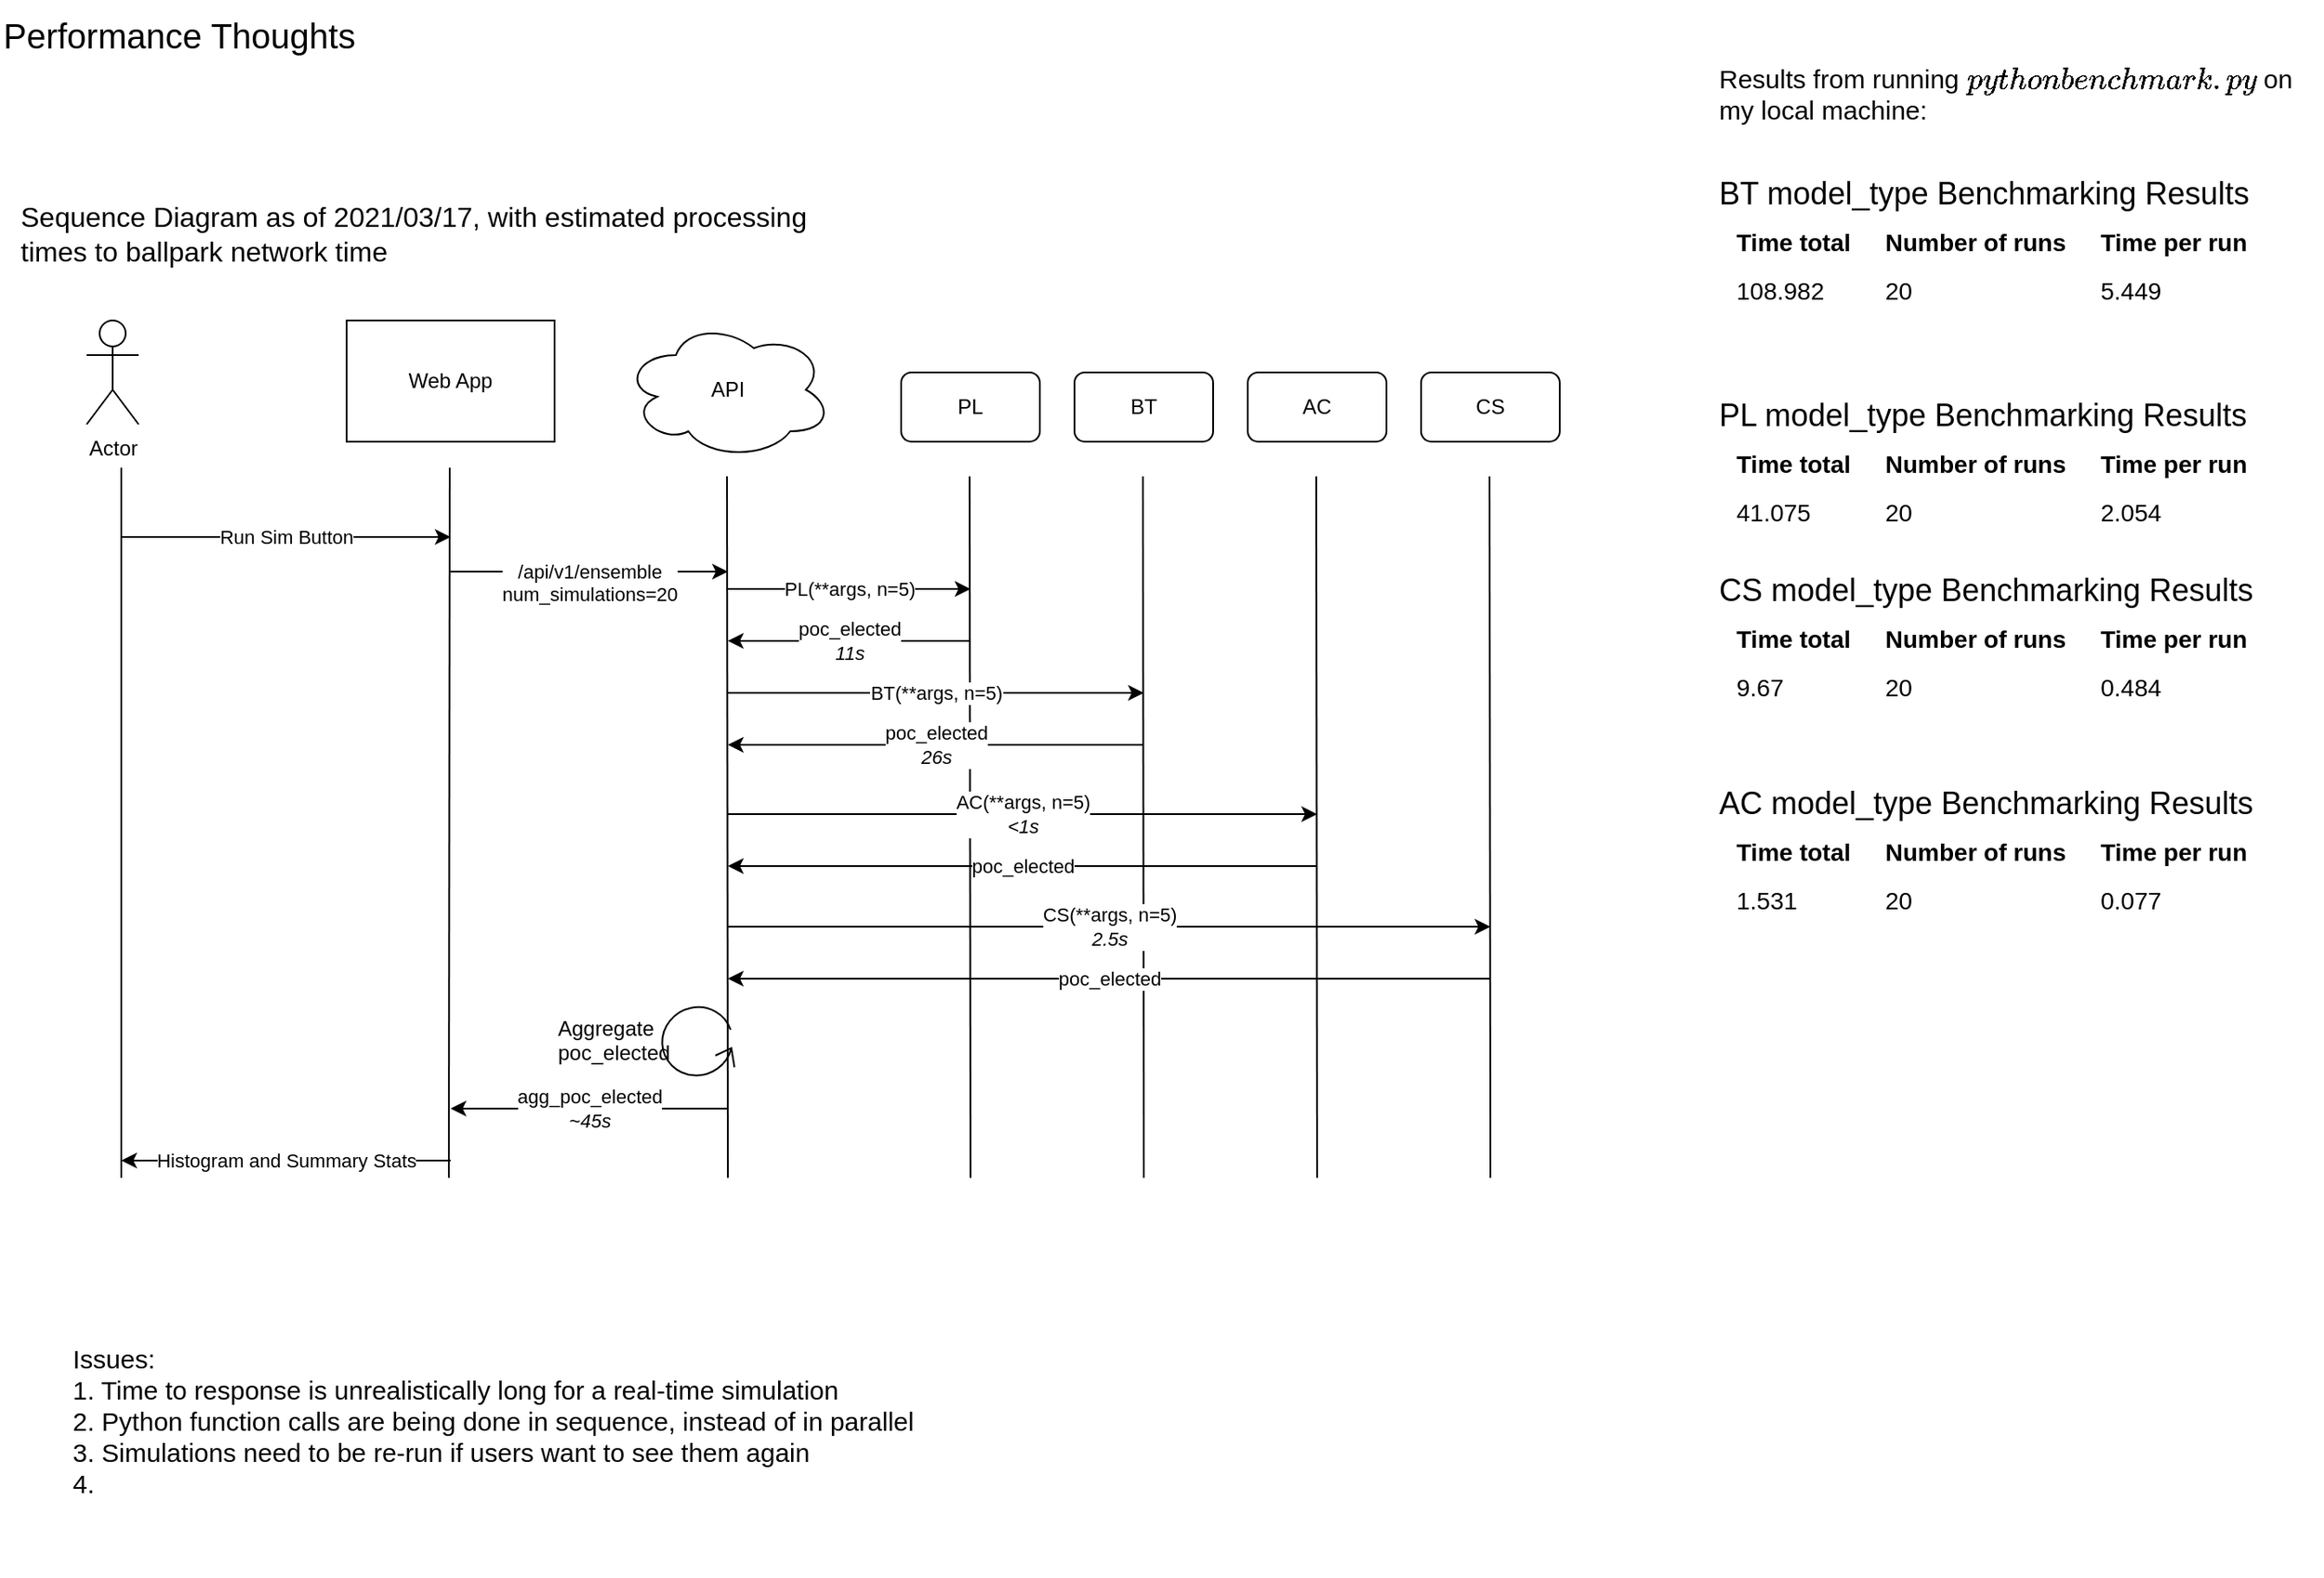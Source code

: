 <mxfile version="14.4.9" type="device"><diagram id="BfGgjkJQD-FcIwO2u69g" name="Page-1"><mxGraphModel dx="1892" dy="1196" grid="1" gridSize="10" guides="1" tooltips="1" connect="1" arrows="1" fold="1" page="1" pageScale="1" pageWidth="850" pageHeight="1100" math="0" shadow="0"><root><mxCell id="0"/><mxCell id="1" parent="0"/><mxCell id="lU4iHYDdZMFEC7F7Acj9-1" value="&lt;div style=&quot;font-size: 20px&quot; align=&quot;left&quot;&gt;&lt;font style=&quot;font-size: 20px&quot;&gt;Performance Thoughts&lt;br&gt;&lt;/font&gt;&lt;/div&gt;" style="text;html=1;strokeColor=none;fillColor=none;align=left;verticalAlign=middle;whiteSpace=wrap;rounded=0;" vertex="1" parent="1"><mxGeometry x="40" width="259" height="40" as="geometry"/></mxCell><mxCell id="lU4iHYDdZMFEC7F7Acj9-3" value="PL" style="rounded=1;whiteSpace=wrap;html=1;" vertex="1" parent="1"><mxGeometry x="560" y="215" width="80" height="40" as="geometry"/></mxCell><mxCell id="lU4iHYDdZMFEC7F7Acj9-4" value="AC" style="rounded=1;whiteSpace=wrap;html=1;" vertex="1" parent="1"><mxGeometry x="760" y="215" width="80" height="40" as="geometry"/></mxCell><mxCell id="lU4iHYDdZMFEC7F7Acj9-5" value="BT" style="rounded=1;whiteSpace=wrap;html=1;" vertex="1" parent="1"><mxGeometry x="660" y="215" width="80" height="40" as="geometry"/></mxCell><mxCell id="lU4iHYDdZMFEC7F7Acj9-6" value="CS" style="rounded=1;whiteSpace=wrap;html=1;" vertex="1" parent="1"><mxGeometry x="860" y="215" width="80" height="40" as="geometry"/></mxCell><mxCell id="lU4iHYDdZMFEC7F7Acj9-8" value="API " style="ellipse;shape=cloud;whiteSpace=wrap;html=1;" vertex="1" parent="1"><mxGeometry x="400" y="185" width="120" height="80" as="geometry"/></mxCell><mxCell id="lU4iHYDdZMFEC7F7Acj9-9" value="Actor" style="shape=umlActor;verticalLabelPosition=bottom;verticalAlign=top;html=1;outlineConnect=0;" vertex="1" parent="1"><mxGeometry x="90" y="185" width="30" height="60" as="geometry"/></mxCell><mxCell id="lU4iHYDdZMFEC7F7Acj9-10" value="Web App" style="rounded=0;whiteSpace=wrap;html=1;" vertex="1" parent="1"><mxGeometry x="240" y="185" width="120" height="70" as="geometry"/></mxCell><mxCell id="lU4iHYDdZMFEC7F7Acj9-11" value="&lt;div style=&quot;font-size: 16px&quot; align=&quot;left&quot;&gt;&lt;font style=&quot;font-size: 16px&quot;&gt;Sequence Diagram as of 2021/03/17, with estimated processing times to ballpark network time&lt;br&gt;&lt;/font&gt;&lt;/div&gt;" style="text;html=1;strokeColor=none;fillColor=none;align=left;verticalAlign=middle;whiteSpace=wrap;rounded=0;" vertex="1" parent="1"><mxGeometry x="50" y="120" width="470" height="30" as="geometry"/></mxCell><mxCell id="lU4iHYDdZMFEC7F7Acj9-12" value="" style="endArrow=none;html=1;" edge="1" parent="1"><mxGeometry width="50" height="50" relative="1" as="geometry"><mxPoint x="110" y="680" as="sourcePoint"/><mxPoint x="110" y="270" as="targetPoint"/></mxGeometry></mxCell><mxCell id="lU4iHYDdZMFEC7F7Acj9-13" value="" style="endArrow=none;html=1;" edge="1" parent="1"><mxGeometry width="50" height="50" relative="1" as="geometry"><mxPoint x="299" y="680" as="sourcePoint"/><mxPoint x="299.5" y="270" as="targetPoint"/></mxGeometry></mxCell><mxCell id="lU4iHYDdZMFEC7F7Acj9-14" value="" style="endArrow=none;html=1;" edge="1" parent="1"><mxGeometry width="50" height="50" relative="1" as="geometry"><mxPoint x="460" y="680" as="sourcePoint"/><mxPoint x="459.5" y="275" as="targetPoint"/></mxGeometry></mxCell><mxCell id="lU4iHYDdZMFEC7F7Acj9-15" value="" style="endArrow=none;html=1;" edge="1" parent="1"><mxGeometry width="50" height="50" relative="1" as="geometry"><mxPoint x="600" y="680" as="sourcePoint"/><mxPoint x="599.5" y="275" as="targetPoint"/></mxGeometry></mxCell><mxCell id="lU4iHYDdZMFEC7F7Acj9-16" value="" style="endArrow=none;html=1;" edge="1" parent="1"><mxGeometry width="50" height="50" relative="1" as="geometry"><mxPoint x="700" y="680" as="sourcePoint"/><mxPoint x="699.5" y="275" as="targetPoint"/></mxGeometry></mxCell><mxCell id="lU4iHYDdZMFEC7F7Acj9-17" value="" style="endArrow=none;html=1;" edge="1" parent="1"><mxGeometry width="50" height="50" relative="1" as="geometry"><mxPoint x="800" y="680" as="sourcePoint"/><mxPoint x="799.5" y="275" as="targetPoint"/></mxGeometry></mxCell><mxCell id="lU4iHYDdZMFEC7F7Acj9-18" value="" style="endArrow=none;html=1;" edge="1" parent="1"><mxGeometry width="50" height="50" relative="1" as="geometry"><mxPoint x="900" y="680" as="sourcePoint"/><mxPoint x="899.5" y="275" as="targetPoint"/></mxGeometry></mxCell><mxCell id="lU4iHYDdZMFEC7F7Acj9-19" value="Run Sim Button" style="endArrow=classic;html=1;" edge="1" parent="1"><mxGeometry width="50" height="50" relative="1" as="geometry"><mxPoint x="110" y="310" as="sourcePoint"/><mxPoint x="300" y="310" as="targetPoint"/></mxGeometry></mxCell><mxCell id="lU4iHYDdZMFEC7F7Acj9-20" value="&lt;div&gt;&lt;br&gt;&lt;/div&gt;&lt;div&gt;/api/v1/ensemble&lt;br&gt;num_simulations=20&lt;br&gt;&lt;/div&gt;" style="endArrow=classic;html=1;" edge="1" parent="1"><mxGeometry width="50" height="50" relative="1" as="geometry"><mxPoint x="300" y="330" as="sourcePoint"/><mxPoint x="460" y="330" as="targetPoint"/></mxGeometry></mxCell><mxCell id="lU4iHYDdZMFEC7F7Acj9-21" value="PL&lt;font style=&quot;font-size: 11px&quot;&gt;(**args, n=5)&lt;br&gt;&lt;/font&gt;" style="endArrow=classic;html=1;" edge="1" parent="1"><mxGeometry width="50" height="50" relative="1" as="geometry"><mxPoint x="460" y="340" as="sourcePoint"/><mxPoint x="600" y="340" as="targetPoint"/><Array as="points"/></mxGeometry></mxCell><mxCell id="lU4iHYDdZMFEC7F7Acj9-22" value="&lt;font style=&quot;font-size: 11px&quot;&gt;poc_elected&lt;br&gt;&lt;i&gt;11s&lt;/i&gt;&lt;br&gt;&lt;/font&gt;" style="endArrow=classic;html=1;" edge="1" parent="1"><mxGeometry width="50" height="50" relative="1" as="geometry"><mxPoint x="600" y="370" as="sourcePoint"/><mxPoint x="460" y="370" as="targetPoint"/></mxGeometry></mxCell><mxCell id="lU4iHYDdZMFEC7F7Acj9-24" value="BT&lt;font style=&quot;font-size: 11px&quot;&gt;(**args, n=5)&lt;br&gt;&lt;/font&gt;" style="endArrow=classic;html=1;" edge="1" parent="1"><mxGeometry width="50" height="50" relative="1" as="geometry"><mxPoint x="460" y="400" as="sourcePoint"/><mxPoint x="700" y="400" as="targetPoint"/><Array as="points"/></mxGeometry></mxCell><mxCell id="lU4iHYDdZMFEC7F7Acj9-25" value="&lt;font style=&quot;font-size: 11px&quot;&gt;poc_elected&lt;/font&gt;&lt;br&gt;&lt;i&gt;26s&lt;/i&gt;" style="endArrow=classic;html=1;" edge="1" parent="1"><mxGeometry width="50" height="50" relative="1" as="geometry"><mxPoint x="700" y="430" as="sourcePoint"/><mxPoint x="460" y="430" as="targetPoint"/></mxGeometry></mxCell><mxCell id="lU4iHYDdZMFEC7F7Acj9-27" value="&lt;font style=&quot;font-size: 11px&quot;&gt;poc_elected&lt;/font&gt;" style="endArrow=classic;html=1;" edge="1" parent="1"><mxGeometry width="50" height="50" relative="1" as="geometry"><mxPoint x="800" y="500" as="sourcePoint"/><mxPoint x="460" y="500" as="targetPoint"/></mxGeometry></mxCell><mxCell id="lU4iHYDdZMFEC7F7Acj9-28" value="AC&lt;font style=&quot;font-size: 11px&quot;&gt;(**args, n=5)&lt;br&gt;&lt;/font&gt;&lt;i&gt;&amp;lt;1s&lt;/i&gt;" style="endArrow=classic;html=1;" edge="1" parent="1"><mxGeometry width="50" height="50" relative="1" as="geometry"><mxPoint x="460" y="470" as="sourcePoint"/><mxPoint x="800" y="470" as="targetPoint"/><Array as="points"/></mxGeometry></mxCell><mxCell id="lU4iHYDdZMFEC7F7Acj9-29" value="&lt;font style=&quot;font-size: 11px&quot;&gt;poc_elected&lt;/font&gt;" style="endArrow=classic;html=1;" edge="1" parent="1"><mxGeometry width="50" height="50" relative="1" as="geometry"><mxPoint x="900" y="565" as="sourcePoint"/><mxPoint x="460" y="565" as="targetPoint"/></mxGeometry></mxCell><mxCell id="lU4iHYDdZMFEC7F7Acj9-30" value="CS&lt;font style=&quot;font-size: 11px&quot;&gt;(**args, n=5)&lt;br&gt;&lt;/font&gt;&lt;i&gt;2.5s&lt;/i&gt;" style="endArrow=classic;html=1;" edge="1" parent="1"><mxGeometry width="50" height="50" relative="1" as="geometry"><mxPoint x="460" y="535" as="sourcePoint"/><mxPoint x="900" y="535" as="targetPoint"/><Array as="points"/></mxGeometry></mxCell><mxCell id="lU4iHYDdZMFEC7F7Acj9-31" value="&lt;font style=&quot;font-size: 11px&quot;&gt;agg_poc_elected&lt;/font&gt;&lt;br&gt;&lt;i&gt;~45s&lt;/i&gt;" style="endArrow=classic;html=1;" edge="1" parent="1"><mxGeometry width="50" height="50" relative="1" as="geometry"><mxPoint x="460" y="640" as="sourcePoint"/><mxPoint x="300" y="640" as="targetPoint"/></mxGeometry></mxCell><mxCell id="lU4iHYDdZMFEC7F7Acj9-32" value="Histogram and Summary Stats" style="endArrow=classic;html=1;" edge="1" parent="1"><mxGeometry width="50" height="50" relative="1" as="geometry"><mxPoint x="300" y="670" as="sourcePoint"/><mxPoint x="110" y="670" as="targetPoint"/></mxGeometry></mxCell><mxCell id="lU4iHYDdZMFEC7F7Acj9-34" value="" style="shape=mxgraph.bpmn.loop;html=1;outlineConnect=0;rotation=-115;" vertex="1" parent="1"><mxGeometry x="420" y="580" width="44" height="44" as="geometry"/></mxCell><mxCell id="lU4iHYDdZMFEC7F7Acj9-35" value="&lt;div&gt;Aggregate poc_elected&lt;/div&gt;" style="text;whiteSpace=wrap;html=1;" vertex="1" parent="1"><mxGeometry x="360" y="580" width="110" height="30" as="geometry"/></mxCell><mxCell id="lU4iHYDdZMFEC7F7Acj9-37" value="&lt;div style=&quot;font-size: 15px&quot;&gt;&lt;font style=&quot;font-size: 15px&quot;&gt;Results from running `python benchmark.py` on my local machine: &lt;br&gt;&lt;/font&gt;&lt;/div&gt;&lt;div&gt;&lt;br&gt;&lt;/div&gt;&lt;div&gt;&lt;br&gt;&lt;/div&gt;&lt;h2 id=&quot;bt-modeltype-benchmarking-results&quot; class=&quot;code-line&quot; style=&quot;margin-top: 0px ; font-weight: normal ; margin-bottom: 0.2em ; position: relative ; font-style: normal ; letter-spacing: normal ; text-indent: 0px ; text-transform: none ; word-spacing: 0px&quot;&gt;BT model_type Benchmarking Results&lt;/h2&gt;&lt;table style=&quot;border-collapse: collapse ; font-size: 14px ; font-style: normal ; font-weight: 400 ; letter-spacing: normal ; text-transform: none ; word-spacing: 0px&quot;&gt;&lt;thead&gt;&lt;tr&gt;&lt;th style=&quot;text-align: left ; border-bottom: 1px solid rgba(255 , 255 , 255 , 0.69) ; padding: 5px 10px ; border-top-color: rgba(255 , 255 , 255 , 0.69) ; border-right-color: rgba(255 , 255 , 255 , 0.69) ; border-left-color: rgba(255 , 255 , 255 , 0.69)&quot;&gt;Time total&lt;/th&gt;&lt;th style=&quot;text-align: left ; border-bottom: 1px solid rgba(255 , 255 , 255 , 0.69) ; padding: 5px 10px ; border-top-color: rgba(255 , 255 , 255 , 0.69) ; border-right-color: rgba(255 , 255 , 255 , 0.69) ; border-left-color: rgba(255 , 255 , 255 , 0.69)&quot;&gt;Number of runs&lt;/th&gt;&lt;th style=&quot;text-align: left ; border-bottom: 1px solid rgba(255 , 255 , 255 , 0.69) ; padding: 5px 10px ; border-top-color: rgba(255 , 255 , 255 , 0.69) ; border-right-color: rgba(255 , 255 , 255 , 0.69) ; border-left-color: rgba(255 , 255 , 255 , 0.69)&quot;&gt;Time per run&lt;/th&gt;&lt;/tr&gt;&lt;/thead&gt;&lt;tbody&gt;&lt;tr&gt;&lt;td style=&quot;padding: 5px 10px ; border-color: rgba(255 , 255 , 255 , 0.18) ; text-align: left&quot;&gt;108.982&lt;/td&gt;&lt;td style=&quot;padding: 5px 10px ; border-color: rgba(255 , 255 , 255 , 0.18) ; text-align: left&quot;&gt;20&lt;/td&gt;&lt;td style=&quot;padding: 5px 10px ; border-color: rgba(255 , 255 , 255 , 0.18) ; text-align: left&quot;&gt;5.449&lt;/td&gt;&lt;/tr&gt;&lt;/tbody&gt;&lt;/table&gt;&lt;p class=&quot;code-line&quot; style=&quot;margin-top: 0px ; margin-bottom: 0.7em ; position: relative ; font-size: 14px ; font-style: normal ; font-weight: 400 ; letter-spacing: normal ; text-indent: 0px ; text-transform: none ; word-spacing: 0px&quot;&gt;&lt;br&gt;&lt;/p&gt;&lt;h2 id=&quot;pl-modeltype-benchmarking-results&quot; class=&quot;code-line&quot; style=&quot;margin-top: 0px ; font-weight: normal ; margin-bottom: 0.2em ; position: relative ; font-style: normal ; letter-spacing: normal ; text-indent: 0px ; text-transform: none ; word-spacing: 0px&quot;&gt;&lt;br&gt;PL model_type Benchmarking Results&lt;/h2&gt;&lt;table style=&quot;border-collapse: collapse ; font-size: 14px ; font-style: normal ; font-weight: 400 ; letter-spacing: normal ; text-transform: none ; word-spacing: 0px&quot;&gt;&lt;thead&gt;&lt;tr&gt;&lt;th style=&quot;text-align: left ; border-bottom: 1px solid rgba(255 , 255 , 255 , 0.69) ; padding: 5px 10px ; border-top-color: rgba(255 , 255 , 255 , 0.69) ; border-right-color: rgba(255 , 255 , 255 , 0.69) ; border-left-color: rgba(255 , 255 , 255 , 0.69)&quot;&gt;Time total&lt;/th&gt;&lt;th style=&quot;text-align: left ; border-bottom: 1px solid rgba(255 , 255 , 255 , 0.69) ; padding: 5px 10px ; border-top-color: rgba(255 , 255 , 255 , 0.69) ; border-right-color: rgba(255 , 255 , 255 , 0.69) ; border-left-color: rgba(255 , 255 , 255 , 0.69)&quot;&gt;Number of runs&lt;/th&gt;&lt;th style=&quot;text-align: left ; border-bottom: 1px solid rgba(255 , 255 , 255 , 0.69) ; padding: 5px 10px ; border-top-color: rgba(255 , 255 , 255 , 0.69) ; border-right-color: rgba(255 , 255 , 255 , 0.69) ; border-left-color: rgba(255 , 255 , 255 , 0.69)&quot;&gt;Time per run&lt;/th&gt;&lt;/tr&gt;&lt;/thead&gt;&lt;tbody&gt;&lt;tr&gt;&lt;td style=&quot;padding: 5px 10px ; border-color: rgba(255 , 255 , 255 , 0.18) ; text-align: left&quot;&gt;41.075&lt;/td&gt;&lt;td style=&quot;padding: 5px 10px ; border-color: rgba(255 , 255 , 255 , 0.18) ; text-align: left&quot;&gt;20&lt;/td&gt;&lt;td style=&quot;padding: 5px 10px ; border-color: rgba(255 , 255 , 255 , 0.18) ; text-align: left&quot;&gt;2.054&lt;/td&gt;&lt;/tr&gt;&lt;/tbody&gt;&lt;/table&gt;&lt;h2 id=&quot;cs-modeltype-benchmarking-results&quot; class=&quot;code-line&quot; style=&quot;margin-top: 0px ; font-weight: normal ; margin-bottom: 0.2em ; position: relative ; font-style: normal ; letter-spacing: normal ; text-indent: 0px ; text-transform: none ; word-spacing: 0px&quot;&gt;&lt;br&gt;CS model_type Benchmarking Results&lt;/h2&gt;&lt;table style=&quot;border-collapse: collapse ; font-size: 14px ; font-style: normal ; font-weight: 400 ; letter-spacing: normal ; text-transform: none ; word-spacing: 0px&quot;&gt;&lt;thead&gt;&lt;tr&gt;&lt;th style=&quot;text-align: left ; border-bottom: 1px solid rgba(255 , 255 , 255 , 0.69) ; padding: 5px 10px ; border-top-color: rgba(255 , 255 , 255 , 0.69) ; border-right-color: rgba(255 , 255 , 255 , 0.69) ; border-left-color: rgba(255 , 255 , 255 , 0.69)&quot;&gt;Time total&lt;/th&gt;&lt;th style=&quot;text-align: left ; border-bottom: 1px solid rgba(255 , 255 , 255 , 0.69) ; padding: 5px 10px ; border-top-color: rgba(255 , 255 , 255 , 0.69) ; border-right-color: rgba(255 , 255 , 255 , 0.69) ; border-left-color: rgba(255 , 255 , 255 , 0.69)&quot;&gt;Number of runs&lt;/th&gt;&lt;th style=&quot;text-align: left ; border-bottom: 1px solid rgba(255 , 255 , 255 , 0.69) ; padding: 5px 10px ; border-top-color: rgba(255 , 255 , 255 , 0.69) ; border-right-color: rgba(255 , 255 , 255 , 0.69) ; border-left-color: rgba(255 , 255 , 255 , 0.69)&quot;&gt;Time per run&lt;/th&gt;&lt;/tr&gt;&lt;/thead&gt;&lt;tbody&gt;&lt;tr&gt;&lt;td style=&quot;padding: 5px 10px ; border-color: rgba(255 , 255 , 255 , 0.18) ; text-align: left&quot;&gt;9.67&lt;/td&gt;&lt;td style=&quot;padding: 5px 10px ; border-color: rgba(255 , 255 , 255 , 0.18) ; text-align: left&quot;&gt;20&lt;/td&gt;&lt;td style=&quot;padding: 5px 10px ; border-color: rgba(255 , 255 , 255 , 0.18) ; text-align: left&quot;&gt;0.484&lt;/td&gt;&lt;/tr&gt;&lt;/tbody&gt;&lt;/table&gt;&lt;p class=&quot;code-line&quot; style=&quot;margin-top: 0px ; margin-bottom: 0.7em ; position: relative ; font-size: 14px ; font-style: normal ; font-weight: 400 ; letter-spacing: normal ; text-indent: 0px ; text-transform: none ; word-spacing: 0px&quot;&gt;&lt;br&gt;&lt;br&gt;&lt;/p&gt;&lt;h2 id=&quot;ac-modeltype-benchmarking-results&quot; class=&quot;code-line&quot; style=&quot;margin-top: 0px ; font-weight: normal ; margin-bottom: 0.2em ; position: relative ; font-style: normal ; letter-spacing: normal ; text-indent: 0px ; text-transform: none ; word-spacing: 0px&quot;&gt;AC model_type Benchmarking Results&lt;/h2&gt;&lt;table style=&quot;border-collapse: collapse ; font-size: 14px ; font-style: normal ; font-weight: 400 ; letter-spacing: normal ; text-transform: none ; word-spacing: 0px&quot;&gt;&lt;thead&gt;&lt;tr&gt;&lt;th style=&quot;text-align: left ; border-bottom: 1px solid rgba(255 , 255 , 255 , 0.69) ; padding: 5px 10px ; border-top-color: rgba(255 , 255 , 255 , 0.69) ; border-right-color: rgba(255 , 255 , 255 , 0.69) ; border-left-color: rgba(255 , 255 , 255 , 0.69)&quot;&gt;Time total&lt;/th&gt;&lt;th style=&quot;text-align: left ; border-bottom: 1px solid rgba(255 , 255 , 255 , 0.69) ; padding: 5px 10px ; border-top-color: rgba(255 , 255 , 255 , 0.69) ; border-right-color: rgba(255 , 255 , 255 , 0.69) ; border-left-color: rgba(255 , 255 , 255 , 0.69)&quot;&gt;Number of runs&lt;/th&gt;&lt;th style=&quot;text-align: left ; border-bottom: 1px solid rgba(255 , 255 , 255 , 0.69) ; padding: 5px 10px ; border-top-color: rgba(255 , 255 , 255 , 0.69) ; border-right-color: rgba(255 , 255 , 255 , 0.69) ; border-left-color: rgba(255 , 255 , 255 , 0.69)&quot;&gt;Time per run&lt;/th&gt;&lt;/tr&gt;&lt;/thead&gt;&lt;tbody&gt;&lt;tr&gt;&lt;td style=&quot;padding: 5px 10px ; border-color: rgba(255 , 255 , 255 , 0.18) ; text-align: left&quot;&gt;1.531&lt;/td&gt;&lt;td style=&quot;padding: 5px 10px ; border-color: rgba(255 , 255 , 255 , 0.18) ; text-align: left&quot;&gt;20&lt;/td&gt;&lt;td style=&quot;padding: 5px 10px ; border-color: rgba(255 , 255 , 255 , 0.18) ; text-align: left&quot;&gt;0.077&lt;/td&gt;&lt;/tr&gt;&lt;/tbody&gt;&lt;/table&gt;" style="text;whiteSpace=wrap;html=1;" vertex="1" parent="1"><mxGeometry x="1030" y="30" width="350" height="450" as="geometry"/></mxCell><mxCell id="lU4iHYDdZMFEC7F7Acj9-40" value="&lt;div style=&quot;font-size: 15px&quot; align=&quot;left&quot;&gt;&lt;font style=&quot;font-size: 15px&quot;&gt;Issues: &lt;br&gt;&lt;/font&gt;&lt;/div&gt;&lt;div style=&quot;font-size: 15px&quot; align=&quot;left&quot;&gt;&lt;font style=&quot;font-size: 15px&quot;&gt;1. Time to response is unrealistically long for a real-time simulation &lt;br&gt;&lt;/font&gt;&lt;/div&gt;&lt;div style=&quot;font-size: 15px&quot; align=&quot;left&quot;&gt;&lt;font style=&quot;font-size: 15px&quot;&gt;2. Python function calls are being done in sequence, instead of in parallel &lt;br&gt;&lt;/font&gt;&lt;/div&gt;&lt;div style=&quot;font-size: 15px&quot; align=&quot;left&quot;&gt;&lt;font style=&quot;font-size: 15px&quot;&gt;3. Simulations need to be re-run if users want to see them again &lt;br&gt;&lt;/font&gt;&lt;/div&gt;&lt;div style=&quot;font-size: 15px&quot; align=&quot;left&quot;&gt;&lt;font style=&quot;font-size: 15px&quot;&gt;4. &lt;br&gt;&lt;/font&gt;&lt;/div&gt;" style="text;html=1;strokeColor=none;fillColor=none;align=left;verticalAlign=middle;whiteSpace=wrap;rounded=0;fontColor=#000000;" vertex="1" parent="1"><mxGeometry x="80" y="730" width="490" height="180" as="geometry"/></mxCell></root></mxGraphModel></diagram></mxfile>